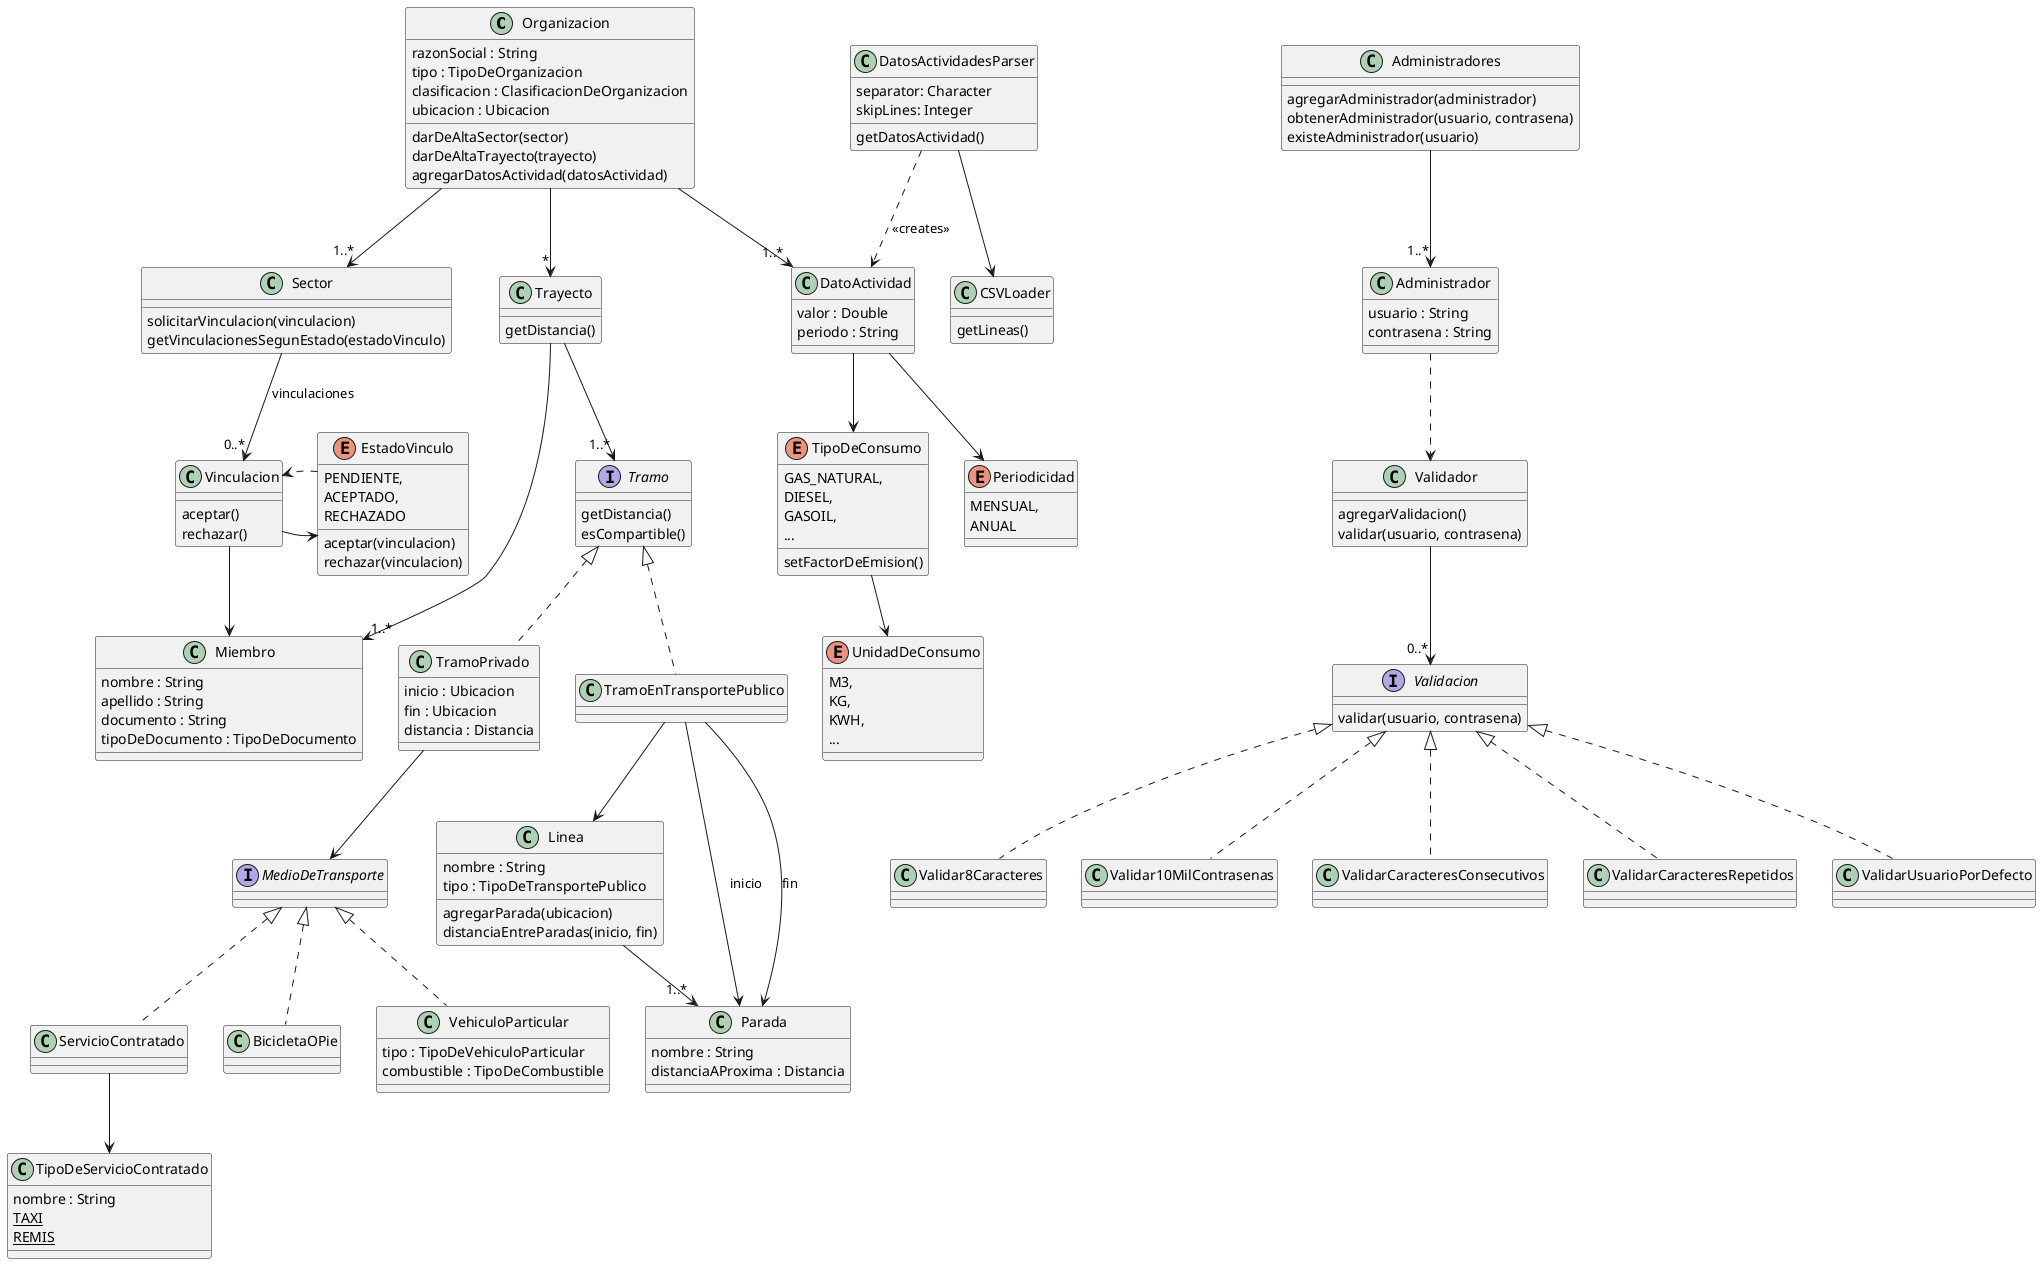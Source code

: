 @startuml

' ======= Organizaciones =======

class Organizacion {
    razonSocial : String
    tipo : TipoDeOrganizacion
    clasificacion : ClasificacionDeOrganizacion
    ubicacion : Ubicacion
    darDeAltaSector(sector)
}

Organizacion --> "1..*" Sector

class Sector {
    solicitarVinculacion(vinculacion)
    getVinculacionesSegunEstado(estadoVinculo)
}

Sector --> "0..*" Vinculacion : vinculaciones

class Vinculacion {
    aceptar()
    rechazar()
}

Vinculacion --> Miembro
Vinculacion -right-> EstadoVinculo

enum EstadoVinculo {
    PENDIENTE,
    ACEPTADO,
    RECHAZADO
    aceptar(vinculacion)
    rechazar(vinculacion)
}
EstadoVinculo ..> Vinculacion

class Miembro {
    nombre : String
    apellido : String
    documento : String
    tipoDeDocumento : TipoDeDocumento
}

' ======= Trayectos =======

class Organizacion {
    darDeAltaTrayecto(trayecto)
}

Organizacion --> "*" Trayecto

class Trayecto {
    getDistancia()
}

Trayecto --> "1..*" Tramo
Trayecto --> "1..*" Miembro

interface Tramo {
    getDistancia()
    esCompartible()
}

class TramoPrivado implements Tramo {
    inicio : Ubicacion
    fin : Ubicacion
    distancia : Distancia
}

TramoPrivado --> MedioDeTransporte

interface MedioDeTransporte {
}

MedioDeTransporte <|.. ServicioContratado
MedioDeTransporte <|.. BicicletaOPie
MedioDeTransporte <|.. VehiculoParticular

class VehiculoParticular {
    tipo : TipoDeVehiculoParticular
    combustible : TipoDeCombustible
}

ServicioContratado --> TipoDeServicioContratado

class TipoDeServicioContratado {
    nombre : String
    {static} TAXI
    {static} REMIS
}


class TramoEnTransportePublico implements Tramo {
}

TramoEnTransportePublico --> Linea
TramoEnTransportePublico --> Parada : inicio
TramoEnTransportePublico --> Parada : fin

class Linea {
    nombre : String
    tipo : TipoDeTransportePublico
    agregarParada(ubicacion)
    distanciaEntreParadas(inicio, fin)
}

Linea --> "1..*" Parada

class Parada {
    nombre : String
    distanciaAProxima : Distancia
}

' ======= Admins =======

class Administradores {
    agregarAdministrador(administrador)
    obtenerAdministrador(usuario, contrasena)
    existeAdministrador(usuario)
}

Administradores --> "1..*" Administrador

class Administrador {
    usuario : String
    contrasena : String
}

Administrador ..> Validador

class Validador {
    agregarValidacion()
    validar(usuario, contrasena)
}

Validador --> "0..*" Validacion

interface Validacion {
    validar(usuario, contrasena)
}

Validacion <|.. Validar8Caracteres
Validacion <|.. Validar10MilContrasenas
Validacion <|.. ValidarCaracteresConsecutivos
Validacion <|.. ValidarCaracteresRepetidos
Validacion <|.. ValidarUsuarioPorDefecto

'======= Datos de actividad =======

class Organizacion {
    agregarDatosActividad(datosActividad)
}

Organizacion --> "1..*" DatoActividad

class DatosActividadesParser {
    separator: Character
    skipLines: Integer
    getDatosActividad()
}

DatosActividadesParser --> CSVLoader
DatosActividadesParser ..> DatoActividad : <<creates>>

class CSVLoader {
    getLineas()
}

class DatoActividad {
    valor : Double
    periodo : String
}

DatoActividad --> TipoDeConsumo
DatoActividad --> Periodicidad

enum TipoDeConsumo {
    GAS_NATURAL,
    DIESEL,
    GASOIL,
    ...
    setFactorDeEmision()
}

TipoDeConsumo --> UnidadDeConsumo

enum UnidadDeConsumo {
    M3,
    KG,
    KWH,
    ...
}

enum Periodicidad {
    MENSUAL,
    ANUAL
}

@enduml
